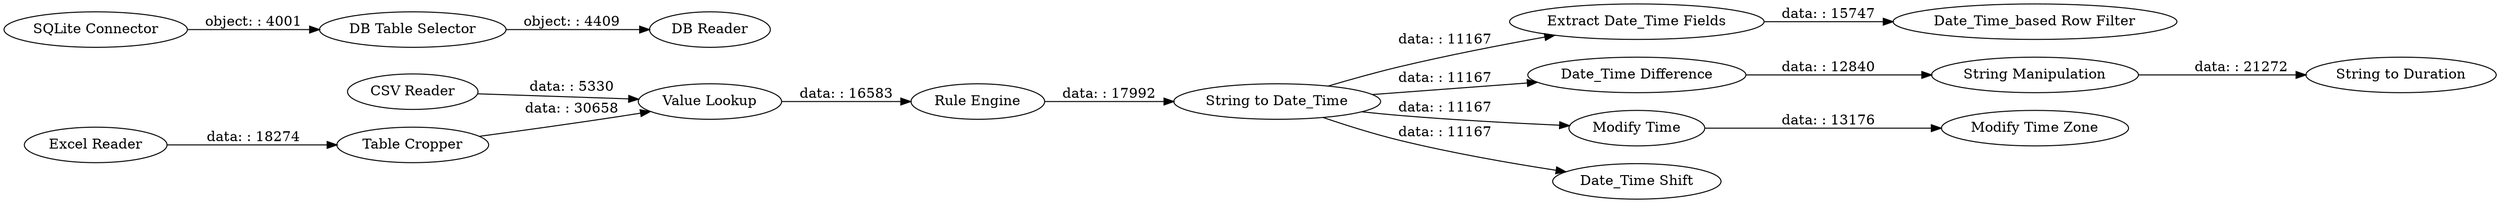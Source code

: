 digraph {
	"-3909426915212897206_266" [label="Table Cropper"]
	"-3909426915212897206_272" [label="Rule Engine"]
	"-3909426915212897206_427" [label="String Manipulation"]
	"-3909426915212897206_273" [label="String to Date_Time"]
	"-3909426915212897206_422" [label="Extract Date_Time Fields"]
	"-3909426915212897206_404" [label="DB Reader"]
	"-3909426915212897206_429" [label="Modify Time Zone"]
	"-3909426915212897206_433" [label="Excel Reader"]
	"-3909426915212897206_425" [label="Date_Time Difference"]
	"-3909426915212897206_426" [label="String to Duration"]
	"-3909426915212897206_406" [label="SQLite Connector"]
	"-3909426915212897206_423" [label="Date_Time_based Row Filter"]
	"-3909426915212897206_424" [label="CSV Reader"]
	"-3909426915212897206_428" [label="Modify Time"]
	"-3909426915212897206_421" [label="Date_Time Shift"]
	"-3909426915212897206_271" [label="Value Lookup"]
	"-3909426915212897206_403" [label="DB Table Selector"]
	"-3909426915212897206_266" -> "-3909426915212897206_271" [label="data: : 30658"]
	"-3909426915212897206_273" -> "-3909426915212897206_428" [label="data: : 11167"]
	"-3909426915212897206_272" -> "-3909426915212897206_273" [label="data: : 17992"]
	"-3909426915212897206_403" -> "-3909426915212897206_404" [label="object: : 4409"]
	"-3909426915212897206_427" -> "-3909426915212897206_426" [label="data: : 21272"]
	"-3909426915212897206_433" -> "-3909426915212897206_266" [label="data: : 18274"]
	"-3909426915212897206_424" -> "-3909426915212897206_271" [label="data: : 5330"]
	"-3909426915212897206_406" -> "-3909426915212897206_403" [label="object: : 4001"]
	"-3909426915212897206_271" -> "-3909426915212897206_272" [label="data: : 16583"]
	"-3909426915212897206_273" -> "-3909426915212897206_425" [label="data: : 11167"]
	"-3909426915212897206_273" -> "-3909426915212897206_422" [label="data: : 11167"]
	"-3909426915212897206_428" -> "-3909426915212897206_429" [label="data: : 13176"]
	"-3909426915212897206_273" -> "-3909426915212897206_421" [label="data: : 11167"]
	"-3909426915212897206_425" -> "-3909426915212897206_427" [label="data: : 12840"]
	"-3909426915212897206_422" -> "-3909426915212897206_423" [label="data: : 15747"]
	rankdir=LR
}
